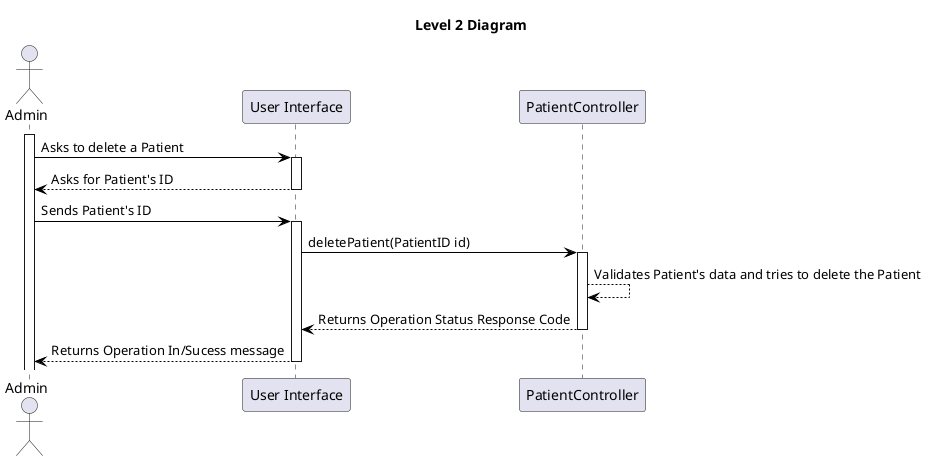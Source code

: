 @startuml level_2

title Level 2 Diagram

hide empty members
'skinparam Linetype ortho

skinparam class {
    BackgroundColor<<valueObject>> #D6EAF8
    BackgroundColor<<root>> #FDEBD0
    BackgroundColor<<service>> #D1F2EB
    BackgroundColor #FEF9E7
    ArrowColor Black
}

skinparam package {
    BackgroundColor #EBF5FB
}

actor Admin as A
participant "User Interface" as UI
participant "PatientController" as C


activate A
A -> UI: Asks to delete a Patient
activate UI
UI --> A: Asks for Patient's ID
deactivate UI
A -> UI: Sends Patient's ID
activate UI
UI -> C: deletePatient(PatientID id)
activate C
C --> C: Validates Patient's data and tries to delete the Patient
C --> UI: Returns Operation Status Response Code
deactivate C
UI --> A: Returns Operation In/Sucess message
deactivate UI


@enduml